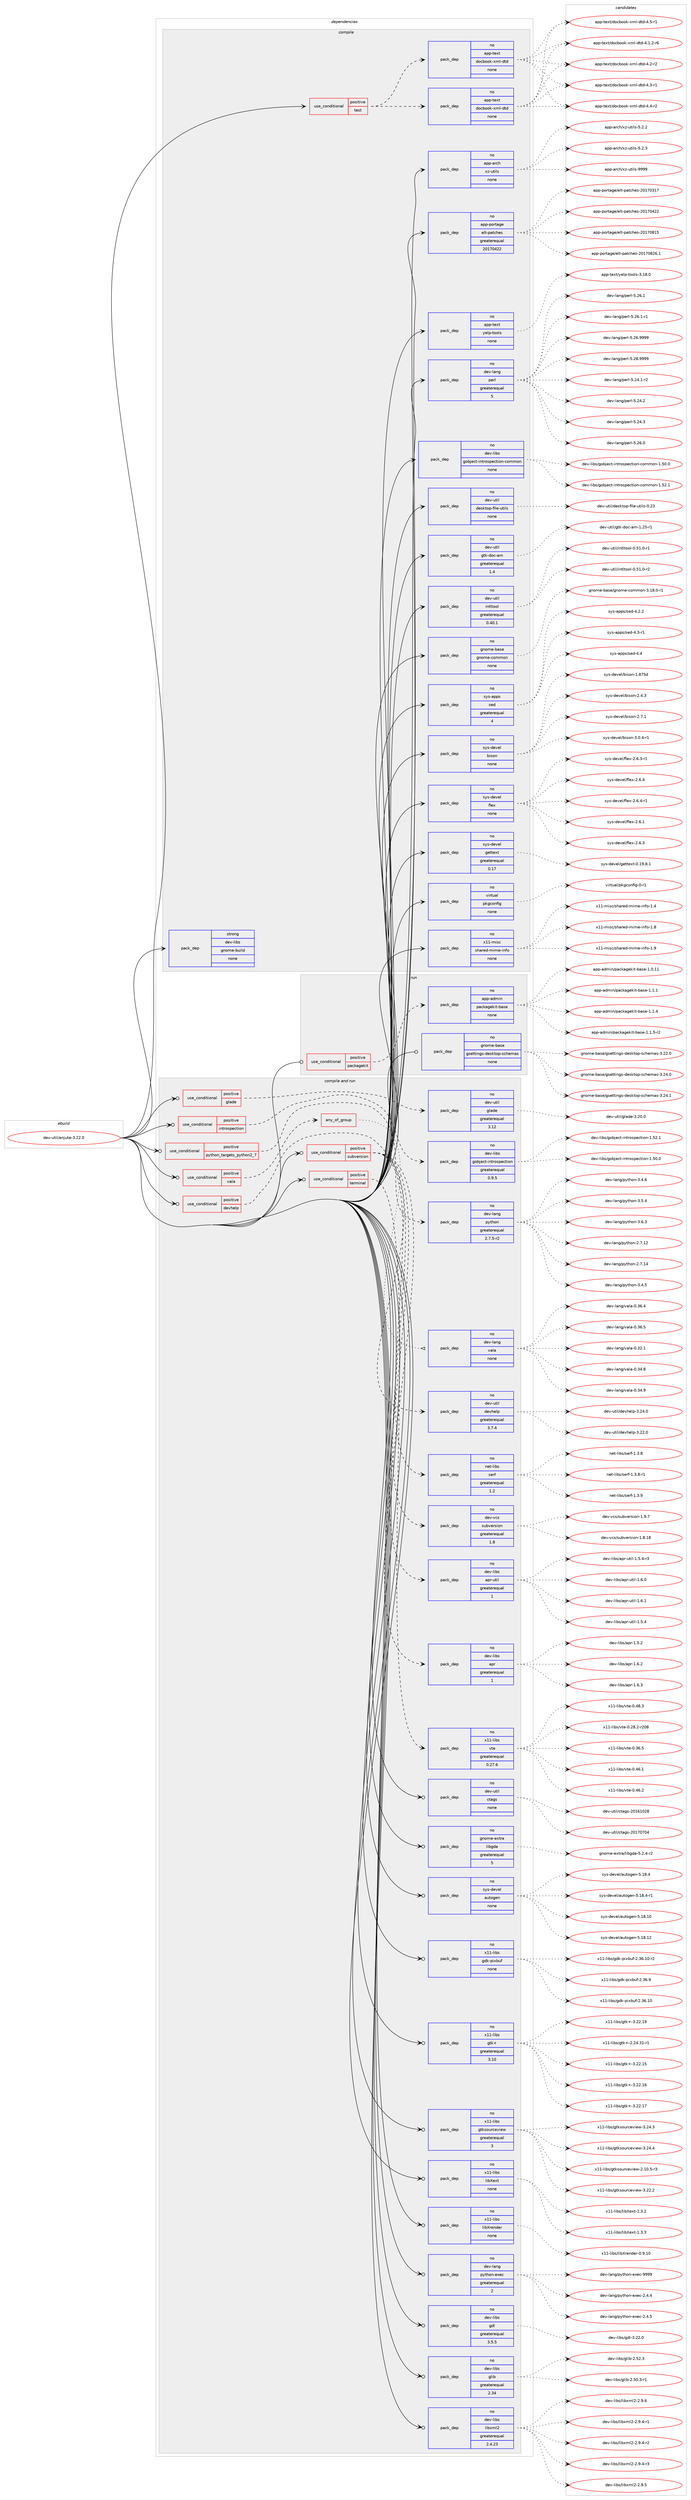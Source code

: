 digraph prolog {

# *************
# Graph options
# *************

newrank=true;
concentrate=true;
compound=true;
graph [rankdir=LR,fontname=Helvetica,fontsize=10,ranksep=1.5];#, ranksep=2.5, nodesep=0.2];
edge  [arrowhead=vee];
node  [fontname=Helvetica,fontsize=10];

# **********
# The ebuild
# **********

subgraph cluster_leftcol {
color=gray;
rank=same;
label=<<i>ebuild</i>>;
id [label="dev-util/anjuta-3.22.0", color=red, width=4, href="../dev-util/anjuta-3.22.0.svg"];
}

# ****************
# The dependencies
# ****************

subgraph cluster_midcol {
color=gray;
label=<<i>dependencies</i>>;
subgraph cluster_compile {
fillcolor="#eeeeee";
style=filled;
label=<<i>compile</i>>;
subgraph cond77199 {
dependency281554 [label=<<TABLE BORDER="0" CELLBORDER="1" CELLSPACING="0" CELLPADDING="4"><TR><TD ROWSPAN="3" CELLPADDING="10">use_conditional</TD></TR><TR><TD>positive</TD></TR><TR><TD>test</TD></TR></TABLE>>, shape=none, color=red];
subgraph pack200163 {
dependency281555 [label=<<TABLE BORDER="0" CELLBORDER="1" CELLSPACING="0" CELLPADDING="4" WIDTH="220"><TR><TD ROWSPAN="6" CELLPADDING="30">pack_dep</TD></TR><TR><TD WIDTH="110">no</TD></TR><TR><TD>app-text</TD></TR><TR><TD>docbook-xml-dtd</TD></TR><TR><TD>none</TD></TR><TR><TD></TD></TR></TABLE>>, shape=none, color=blue];
}
dependency281554:e -> dependency281555:w [weight=20,style="dashed",arrowhead="vee"];
subgraph pack200164 {
dependency281556 [label=<<TABLE BORDER="0" CELLBORDER="1" CELLSPACING="0" CELLPADDING="4" WIDTH="220"><TR><TD ROWSPAN="6" CELLPADDING="30">pack_dep</TD></TR><TR><TD WIDTH="110">no</TD></TR><TR><TD>app-text</TD></TR><TR><TD>docbook-xml-dtd</TD></TR><TR><TD>none</TD></TR><TR><TD></TD></TR></TABLE>>, shape=none, color=blue];
}
dependency281554:e -> dependency281556:w [weight=20,style="dashed",arrowhead="vee"];
}
id:e -> dependency281554:w [weight=20,style="solid",arrowhead="vee"];
subgraph pack200165 {
dependency281557 [label=<<TABLE BORDER="0" CELLBORDER="1" CELLSPACING="0" CELLPADDING="4" WIDTH="220"><TR><TD ROWSPAN="6" CELLPADDING="30">pack_dep</TD></TR><TR><TD WIDTH="110">no</TD></TR><TR><TD>app-arch</TD></TR><TR><TD>xz-utils</TD></TR><TR><TD>none</TD></TR><TR><TD></TD></TR></TABLE>>, shape=none, color=blue];
}
id:e -> dependency281557:w [weight=20,style="solid",arrowhead="vee"];
subgraph pack200166 {
dependency281558 [label=<<TABLE BORDER="0" CELLBORDER="1" CELLSPACING="0" CELLPADDING="4" WIDTH="220"><TR><TD ROWSPAN="6" CELLPADDING="30">pack_dep</TD></TR><TR><TD WIDTH="110">no</TD></TR><TR><TD>app-portage</TD></TR><TR><TD>elt-patches</TD></TR><TR><TD>greaterequal</TD></TR><TR><TD>20170422</TD></TR></TABLE>>, shape=none, color=blue];
}
id:e -> dependency281558:w [weight=20,style="solid",arrowhead="vee"];
subgraph pack200167 {
dependency281559 [label=<<TABLE BORDER="0" CELLBORDER="1" CELLSPACING="0" CELLPADDING="4" WIDTH="220"><TR><TD ROWSPAN="6" CELLPADDING="30">pack_dep</TD></TR><TR><TD WIDTH="110">no</TD></TR><TR><TD>app-text</TD></TR><TR><TD>yelp-tools</TD></TR><TR><TD>none</TD></TR><TR><TD></TD></TR></TABLE>>, shape=none, color=blue];
}
id:e -> dependency281559:w [weight=20,style="solid",arrowhead="vee"];
subgraph pack200168 {
dependency281560 [label=<<TABLE BORDER="0" CELLBORDER="1" CELLSPACING="0" CELLPADDING="4" WIDTH="220"><TR><TD ROWSPAN="6" CELLPADDING="30">pack_dep</TD></TR><TR><TD WIDTH="110">no</TD></TR><TR><TD>dev-lang</TD></TR><TR><TD>perl</TD></TR><TR><TD>greaterequal</TD></TR><TR><TD>5</TD></TR></TABLE>>, shape=none, color=blue];
}
id:e -> dependency281560:w [weight=20,style="solid",arrowhead="vee"];
subgraph pack200169 {
dependency281561 [label=<<TABLE BORDER="0" CELLBORDER="1" CELLSPACING="0" CELLPADDING="4" WIDTH="220"><TR><TD ROWSPAN="6" CELLPADDING="30">pack_dep</TD></TR><TR><TD WIDTH="110">no</TD></TR><TR><TD>dev-libs</TD></TR><TR><TD>gobject-introspection-common</TD></TR><TR><TD>none</TD></TR><TR><TD></TD></TR></TABLE>>, shape=none, color=blue];
}
id:e -> dependency281561:w [weight=20,style="solid",arrowhead="vee"];
subgraph pack200170 {
dependency281562 [label=<<TABLE BORDER="0" CELLBORDER="1" CELLSPACING="0" CELLPADDING="4" WIDTH="220"><TR><TD ROWSPAN="6" CELLPADDING="30">pack_dep</TD></TR><TR><TD WIDTH="110">no</TD></TR><TR><TD>dev-util</TD></TR><TR><TD>desktop-file-utils</TD></TR><TR><TD>none</TD></TR><TR><TD></TD></TR></TABLE>>, shape=none, color=blue];
}
id:e -> dependency281562:w [weight=20,style="solid",arrowhead="vee"];
subgraph pack200171 {
dependency281563 [label=<<TABLE BORDER="0" CELLBORDER="1" CELLSPACING="0" CELLPADDING="4" WIDTH="220"><TR><TD ROWSPAN="6" CELLPADDING="30">pack_dep</TD></TR><TR><TD WIDTH="110">no</TD></TR><TR><TD>dev-util</TD></TR><TR><TD>gtk-doc-am</TD></TR><TR><TD>greaterequal</TD></TR><TR><TD>1.4</TD></TR></TABLE>>, shape=none, color=blue];
}
id:e -> dependency281563:w [weight=20,style="solid",arrowhead="vee"];
subgraph pack200172 {
dependency281564 [label=<<TABLE BORDER="0" CELLBORDER="1" CELLSPACING="0" CELLPADDING="4" WIDTH="220"><TR><TD ROWSPAN="6" CELLPADDING="30">pack_dep</TD></TR><TR><TD WIDTH="110">no</TD></TR><TR><TD>dev-util</TD></TR><TR><TD>intltool</TD></TR><TR><TD>greaterequal</TD></TR><TR><TD>0.40.1</TD></TR></TABLE>>, shape=none, color=blue];
}
id:e -> dependency281564:w [weight=20,style="solid",arrowhead="vee"];
subgraph pack200173 {
dependency281565 [label=<<TABLE BORDER="0" CELLBORDER="1" CELLSPACING="0" CELLPADDING="4" WIDTH="220"><TR><TD ROWSPAN="6" CELLPADDING="30">pack_dep</TD></TR><TR><TD WIDTH="110">no</TD></TR><TR><TD>gnome-base</TD></TR><TR><TD>gnome-common</TD></TR><TR><TD>none</TD></TR><TR><TD></TD></TR></TABLE>>, shape=none, color=blue];
}
id:e -> dependency281565:w [weight=20,style="solid",arrowhead="vee"];
subgraph pack200174 {
dependency281566 [label=<<TABLE BORDER="0" CELLBORDER="1" CELLSPACING="0" CELLPADDING="4" WIDTH="220"><TR><TD ROWSPAN="6" CELLPADDING="30">pack_dep</TD></TR><TR><TD WIDTH="110">no</TD></TR><TR><TD>sys-apps</TD></TR><TR><TD>sed</TD></TR><TR><TD>greaterequal</TD></TR><TR><TD>4</TD></TR></TABLE>>, shape=none, color=blue];
}
id:e -> dependency281566:w [weight=20,style="solid",arrowhead="vee"];
subgraph pack200175 {
dependency281567 [label=<<TABLE BORDER="0" CELLBORDER="1" CELLSPACING="0" CELLPADDING="4" WIDTH="220"><TR><TD ROWSPAN="6" CELLPADDING="30">pack_dep</TD></TR><TR><TD WIDTH="110">no</TD></TR><TR><TD>sys-devel</TD></TR><TR><TD>bison</TD></TR><TR><TD>none</TD></TR><TR><TD></TD></TR></TABLE>>, shape=none, color=blue];
}
id:e -> dependency281567:w [weight=20,style="solid",arrowhead="vee"];
subgraph pack200176 {
dependency281568 [label=<<TABLE BORDER="0" CELLBORDER="1" CELLSPACING="0" CELLPADDING="4" WIDTH="220"><TR><TD ROWSPAN="6" CELLPADDING="30">pack_dep</TD></TR><TR><TD WIDTH="110">no</TD></TR><TR><TD>sys-devel</TD></TR><TR><TD>flex</TD></TR><TR><TD>none</TD></TR><TR><TD></TD></TR></TABLE>>, shape=none, color=blue];
}
id:e -> dependency281568:w [weight=20,style="solid",arrowhead="vee"];
subgraph pack200177 {
dependency281569 [label=<<TABLE BORDER="0" CELLBORDER="1" CELLSPACING="0" CELLPADDING="4" WIDTH="220"><TR><TD ROWSPAN="6" CELLPADDING="30">pack_dep</TD></TR><TR><TD WIDTH="110">no</TD></TR><TR><TD>sys-devel</TD></TR><TR><TD>gettext</TD></TR><TR><TD>greaterequal</TD></TR><TR><TD>0.17</TD></TR></TABLE>>, shape=none, color=blue];
}
id:e -> dependency281569:w [weight=20,style="solid",arrowhead="vee"];
subgraph pack200178 {
dependency281570 [label=<<TABLE BORDER="0" CELLBORDER="1" CELLSPACING="0" CELLPADDING="4" WIDTH="220"><TR><TD ROWSPAN="6" CELLPADDING="30">pack_dep</TD></TR><TR><TD WIDTH="110">no</TD></TR><TR><TD>virtual</TD></TR><TR><TD>pkgconfig</TD></TR><TR><TD>none</TD></TR><TR><TD></TD></TR></TABLE>>, shape=none, color=blue];
}
id:e -> dependency281570:w [weight=20,style="solid",arrowhead="vee"];
subgraph pack200179 {
dependency281571 [label=<<TABLE BORDER="0" CELLBORDER="1" CELLSPACING="0" CELLPADDING="4" WIDTH="220"><TR><TD ROWSPAN="6" CELLPADDING="30">pack_dep</TD></TR><TR><TD WIDTH="110">no</TD></TR><TR><TD>x11-misc</TD></TR><TR><TD>shared-mime-info</TD></TR><TR><TD>none</TD></TR><TR><TD></TD></TR></TABLE>>, shape=none, color=blue];
}
id:e -> dependency281571:w [weight=20,style="solid",arrowhead="vee"];
subgraph pack200180 {
dependency281572 [label=<<TABLE BORDER="0" CELLBORDER="1" CELLSPACING="0" CELLPADDING="4" WIDTH="220"><TR><TD ROWSPAN="6" CELLPADDING="30">pack_dep</TD></TR><TR><TD WIDTH="110">strong</TD></TR><TR><TD>dev-libs</TD></TR><TR><TD>gnome-build</TD></TR><TR><TD>none</TD></TR><TR><TD></TD></TR></TABLE>>, shape=none, color=blue];
}
id:e -> dependency281572:w [weight=20,style="solid",arrowhead="vee"];
}
subgraph cluster_compileandrun {
fillcolor="#eeeeee";
style=filled;
label=<<i>compile and run</i>>;
subgraph cond77200 {
dependency281573 [label=<<TABLE BORDER="0" CELLBORDER="1" CELLSPACING="0" CELLPADDING="4"><TR><TD ROWSPAN="3" CELLPADDING="10">use_conditional</TD></TR><TR><TD>positive</TD></TR><TR><TD>devhelp</TD></TR></TABLE>>, shape=none, color=red];
subgraph pack200181 {
dependency281574 [label=<<TABLE BORDER="0" CELLBORDER="1" CELLSPACING="0" CELLPADDING="4" WIDTH="220"><TR><TD ROWSPAN="6" CELLPADDING="30">pack_dep</TD></TR><TR><TD WIDTH="110">no</TD></TR><TR><TD>dev-util</TD></TR><TR><TD>devhelp</TD></TR><TR><TD>greaterequal</TD></TR><TR><TD>3.7.4</TD></TR></TABLE>>, shape=none, color=blue];
}
dependency281573:e -> dependency281574:w [weight=20,style="dashed",arrowhead="vee"];
}
id:e -> dependency281573:w [weight=20,style="solid",arrowhead="odotvee"];
subgraph cond77201 {
dependency281575 [label=<<TABLE BORDER="0" CELLBORDER="1" CELLSPACING="0" CELLPADDING="4"><TR><TD ROWSPAN="3" CELLPADDING="10">use_conditional</TD></TR><TR><TD>positive</TD></TR><TR><TD>glade</TD></TR></TABLE>>, shape=none, color=red];
subgraph pack200182 {
dependency281576 [label=<<TABLE BORDER="0" CELLBORDER="1" CELLSPACING="0" CELLPADDING="4" WIDTH="220"><TR><TD ROWSPAN="6" CELLPADDING="30">pack_dep</TD></TR><TR><TD WIDTH="110">no</TD></TR><TR><TD>dev-util</TD></TR><TR><TD>glade</TD></TR><TR><TD>greaterequal</TD></TR><TR><TD>3.12</TD></TR></TABLE>>, shape=none, color=blue];
}
dependency281575:e -> dependency281576:w [weight=20,style="dashed",arrowhead="vee"];
}
id:e -> dependency281575:w [weight=20,style="solid",arrowhead="odotvee"];
subgraph cond77202 {
dependency281577 [label=<<TABLE BORDER="0" CELLBORDER="1" CELLSPACING="0" CELLPADDING="4"><TR><TD ROWSPAN="3" CELLPADDING="10">use_conditional</TD></TR><TR><TD>positive</TD></TR><TR><TD>introspection</TD></TR></TABLE>>, shape=none, color=red];
subgraph pack200183 {
dependency281578 [label=<<TABLE BORDER="0" CELLBORDER="1" CELLSPACING="0" CELLPADDING="4" WIDTH="220"><TR><TD ROWSPAN="6" CELLPADDING="30">pack_dep</TD></TR><TR><TD WIDTH="110">no</TD></TR><TR><TD>dev-libs</TD></TR><TR><TD>gobject-introspection</TD></TR><TR><TD>greaterequal</TD></TR><TR><TD>0.9.5</TD></TR></TABLE>>, shape=none, color=blue];
}
dependency281577:e -> dependency281578:w [weight=20,style="dashed",arrowhead="vee"];
}
id:e -> dependency281577:w [weight=20,style="solid",arrowhead="odotvee"];
subgraph cond77203 {
dependency281579 [label=<<TABLE BORDER="0" CELLBORDER="1" CELLSPACING="0" CELLPADDING="4"><TR><TD ROWSPAN="3" CELLPADDING="10">use_conditional</TD></TR><TR><TD>positive</TD></TR><TR><TD>python_targets_python2_7</TD></TR></TABLE>>, shape=none, color=red];
subgraph pack200184 {
dependency281580 [label=<<TABLE BORDER="0" CELLBORDER="1" CELLSPACING="0" CELLPADDING="4" WIDTH="220"><TR><TD ROWSPAN="6" CELLPADDING="30">pack_dep</TD></TR><TR><TD WIDTH="110">no</TD></TR><TR><TD>dev-lang</TD></TR><TR><TD>python</TD></TR><TR><TD>greaterequal</TD></TR><TR><TD>2.7.5-r2</TD></TR></TABLE>>, shape=none, color=blue];
}
dependency281579:e -> dependency281580:w [weight=20,style="dashed",arrowhead="vee"];
}
id:e -> dependency281579:w [weight=20,style="solid",arrowhead="odotvee"];
subgraph cond77204 {
dependency281581 [label=<<TABLE BORDER="0" CELLBORDER="1" CELLSPACING="0" CELLPADDING="4"><TR><TD ROWSPAN="3" CELLPADDING="10">use_conditional</TD></TR><TR><TD>positive</TD></TR><TR><TD>subversion</TD></TR></TABLE>>, shape=none, color=red];
subgraph pack200185 {
dependency281582 [label=<<TABLE BORDER="0" CELLBORDER="1" CELLSPACING="0" CELLPADDING="4" WIDTH="220"><TR><TD ROWSPAN="6" CELLPADDING="30">pack_dep</TD></TR><TR><TD WIDTH="110">no</TD></TR><TR><TD>dev-vcs</TD></TR><TR><TD>subversion</TD></TR><TR><TD>greaterequal</TD></TR><TR><TD>1.8</TD></TR></TABLE>>, shape=none, color=blue];
}
dependency281581:e -> dependency281582:w [weight=20,style="dashed",arrowhead="vee"];
subgraph pack200186 {
dependency281583 [label=<<TABLE BORDER="0" CELLBORDER="1" CELLSPACING="0" CELLPADDING="4" WIDTH="220"><TR><TD ROWSPAN="6" CELLPADDING="30">pack_dep</TD></TR><TR><TD WIDTH="110">no</TD></TR><TR><TD>net-libs</TD></TR><TR><TD>serf</TD></TR><TR><TD>greaterequal</TD></TR><TR><TD>1.2</TD></TR></TABLE>>, shape=none, color=blue];
}
dependency281581:e -> dependency281583:w [weight=20,style="dashed",arrowhead="vee"];
subgraph pack200187 {
dependency281584 [label=<<TABLE BORDER="0" CELLBORDER="1" CELLSPACING="0" CELLPADDING="4" WIDTH="220"><TR><TD ROWSPAN="6" CELLPADDING="30">pack_dep</TD></TR><TR><TD WIDTH="110">no</TD></TR><TR><TD>dev-libs</TD></TR><TR><TD>apr</TD></TR><TR><TD>greaterequal</TD></TR><TR><TD>1</TD></TR></TABLE>>, shape=none, color=blue];
}
dependency281581:e -> dependency281584:w [weight=20,style="dashed",arrowhead="vee"];
subgraph pack200188 {
dependency281585 [label=<<TABLE BORDER="0" CELLBORDER="1" CELLSPACING="0" CELLPADDING="4" WIDTH="220"><TR><TD ROWSPAN="6" CELLPADDING="30">pack_dep</TD></TR><TR><TD WIDTH="110">no</TD></TR><TR><TD>dev-libs</TD></TR><TR><TD>apr-util</TD></TR><TR><TD>greaterequal</TD></TR><TR><TD>1</TD></TR></TABLE>>, shape=none, color=blue];
}
dependency281581:e -> dependency281585:w [weight=20,style="dashed",arrowhead="vee"];
}
id:e -> dependency281581:w [weight=20,style="solid",arrowhead="odotvee"];
subgraph cond77205 {
dependency281586 [label=<<TABLE BORDER="0" CELLBORDER="1" CELLSPACING="0" CELLPADDING="4"><TR><TD ROWSPAN="3" CELLPADDING="10">use_conditional</TD></TR><TR><TD>positive</TD></TR><TR><TD>terminal</TD></TR></TABLE>>, shape=none, color=red];
subgraph pack200189 {
dependency281587 [label=<<TABLE BORDER="0" CELLBORDER="1" CELLSPACING="0" CELLPADDING="4" WIDTH="220"><TR><TD ROWSPAN="6" CELLPADDING="30">pack_dep</TD></TR><TR><TD WIDTH="110">no</TD></TR><TR><TD>x11-libs</TD></TR><TR><TD>vte</TD></TR><TR><TD>greaterequal</TD></TR><TR><TD>0.27.6</TD></TR></TABLE>>, shape=none, color=blue];
}
dependency281586:e -> dependency281587:w [weight=20,style="dashed",arrowhead="vee"];
}
id:e -> dependency281586:w [weight=20,style="solid",arrowhead="odotvee"];
subgraph cond77206 {
dependency281588 [label=<<TABLE BORDER="0" CELLBORDER="1" CELLSPACING="0" CELLPADDING="4"><TR><TD ROWSPAN="3" CELLPADDING="10">use_conditional</TD></TR><TR><TD>positive</TD></TR><TR><TD>vala</TD></TR></TABLE>>, shape=none, color=red];
subgraph any4144 {
dependency281589 [label=<<TABLE BORDER="0" CELLBORDER="1" CELLSPACING="0" CELLPADDING="4"><TR><TD CELLPADDING="10">any_of_group</TD></TR></TABLE>>, shape=none, color=red];subgraph pack200190 {
dependency281590 [label=<<TABLE BORDER="0" CELLBORDER="1" CELLSPACING="0" CELLPADDING="4" WIDTH="220"><TR><TD ROWSPAN="6" CELLPADDING="30">pack_dep</TD></TR><TR><TD WIDTH="110">no</TD></TR><TR><TD>dev-lang</TD></TR><TR><TD>vala</TD></TR><TR><TD>none</TD></TR><TR><TD></TD></TR></TABLE>>, shape=none, color=blue];
}
dependency281589:e -> dependency281590:w [weight=20,style="dotted",arrowhead="oinv"];
}
dependency281588:e -> dependency281589:w [weight=20,style="dashed",arrowhead="vee"];
}
id:e -> dependency281588:w [weight=20,style="solid",arrowhead="odotvee"];
subgraph pack200191 {
dependency281591 [label=<<TABLE BORDER="0" CELLBORDER="1" CELLSPACING="0" CELLPADDING="4" WIDTH="220"><TR><TD ROWSPAN="6" CELLPADDING="30">pack_dep</TD></TR><TR><TD WIDTH="110">no</TD></TR><TR><TD>dev-lang</TD></TR><TR><TD>python-exec</TD></TR><TR><TD>greaterequal</TD></TR><TR><TD>2</TD></TR></TABLE>>, shape=none, color=blue];
}
id:e -> dependency281591:w [weight=20,style="solid",arrowhead="odotvee"];
subgraph pack200192 {
dependency281592 [label=<<TABLE BORDER="0" CELLBORDER="1" CELLSPACING="0" CELLPADDING="4" WIDTH="220"><TR><TD ROWSPAN="6" CELLPADDING="30">pack_dep</TD></TR><TR><TD WIDTH="110">no</TD></TR><TR><TD>dev-libs</TD></TR><TR><TD>gdl</TD></TR><TR><TD>greaterequal</TD></TR><TR><TD>3.5.5</TD></TR></TABLE>>, shape=none, color=blue];
}
id:e -> dependency281592:w [weight=20,style="solid",arrowhead="odotvee"];
subgraph pack200193 {
dependency281593 [label=<<TABLE BORDER="0" CELLBORDER="1" CELLSPACING="0" CELLPADDING="4" WIDTH="220"><TR><TD ROWSPAN="6" CELLPADDING="30">pack_dep</TD></TR><TR><TD WIDTH="110">no</TD></TR><TR><TD>dev-libs</TD></TR><TR><TD>glib</TD></TR><TR><TD>greaterequal</TD></TR><TR><TD>2.34</TD></TR></TABLE>>, shape=none, color=blue];
}
id:e -> dependency281593:w [weight=20,style="solid",arrowhead="odotvee"];
subgraph pack200194 {
dependency281594 [label=<<TABLE BORDER="0" CELLBORDER="1" CELLSPACING="0" CELLPADDING="4" WIDTH="220"><TR><TD ROWSPAN="6" CELLPADDING="30">pack_dep</TD></TR><TR><TD WIDTH="110">no</TD></TR><TR><TD>dev-libs</TD></TR><TR><TD>libxml2</TD></TR><TR><TD>greaterequal</TD></TR><TR><TD>2.4.23</TD></TR></TABLE>>, shape=none, color=blue];
}
id:e -> dependency281594:w [weight=20,style="solid",arrowhead="odotvee"];
subgraph pack200195 {
dependency281595 [label=<<TABLE BORDER="0" CELLBORDER="1" CELLSPACING="0" CELLPADDING="4" WIDTH="220"><TR><TD ROWSPAN="6" CELLPADDING="30">pack_dep</TD></TR><TR><TD WIDTH="110">no</TD></TR><TR><TD>dev-util</TD></TR><TR><TD>ctags</TD></TR><TR><TD>none</TD></TR><TR><TD></TD></TR></TABLE>>, shape=none, color=blue];
}
id:e -> dependency281595:w [weight=20,style="solid",arrowhead="odotvee"];
subgraph pack200196 {
dependency281596 [label=<<TABLE BORDER="0" CELLBORDER="1" CELLSPACING="0" CELLPADDING="4" WIDTH="220"><TR><TD ROWSPAN="6" CELLPADDING="30">pack_dep</TD></TR><TR><TD WIDTH="110">no</TD></TR><TR><TD>gnome-extra</TD></TR><TR><TD>libgda</TD></TR><TR><TD>greaterequal</TD></TR><TR><TD>5</TD></TR></TABLE>>, shape=none, color=blue];
}
id:e -> dependency281596:w [weight=20,style="solid",arrowhead="odotvee"];
subgraph pack200197 {
dependency281597 [label=<<TABLE BORDER="0" CELLBORDER="1" CELLSPACING="0" CELLPADDING="4" WIDTH="220"><TR><TD ROWSPAN="6" CELLPADDING="30">pack_dep</TD></TR><TR><TD WIDTH="110">no</TD></TR><TR><TD>sys-devel</TD></TR><TR><TD>autogen</TD></TR><TR><TD>none</TD></TR><TR><TD></TD></TR></TABLE>>, shape=none, color=blue];
}
id:e -> dependency281597:w [weight=20,style="solid",arrowhead="odotvee"];
subgraph pack200198 {
dependency281598 [label=<<TABLE BORDER="0" CELLBORDER="1" CELLSPACING="0" CELLPADDING="4" WIDTH="220"><TR><TD ROWSPAN="6" CELLPADDING="30">pack_dep</TD></TR><TR><TD WIDTH="110">no</TD></TR><TR><TD>x11-libs</TD></TR><TR><TD>gdk-pixbuf</TD></TR><TR><TD>none</TD></TR><TR><TD></TD></TR></TABLE>>, shape=none, color=blue];
}
id:e -> dependency281598:w [weight=20,style="solid",arrowhead="odotvee"];
subgraph pack200199 {
dependency281599 [label=<<TABLE BORDER="0" CELLBORDER="1" CELLSPACING="0" CELLPADDING="4" WIDTH="220"><TR><TD ROWSPAN="6" CELLPADDING="30">pack_dep</TD></TR><TR><TD WIDTH="110">no</TD></TR><TR><TD>x11-libs</TD></TR><TR><TD>gtk+</TD></TR><TR><TD>greaterequal</TD></TR><TR><TD>3.10</TD></TR></TABLE>>, shape=none, color=blue];
}
id:e -> dependency281599:w [weight=20,style="solid",arrowhead="odotvee"];
subgraph pack200200 {
dependency281600 [label=<<TABLE BORDER="0" CELLBORDER="1" CELLSPACING="0" CELLPADDING="4" WIDTH="220"><TR><TD ROWSPAN="6" CELLPADDING="30">pack_dep</TD></TR><TR><TD WIDTH="110">no</TD></TR><TR><TD>x11-libs</TD></TR><TR><TD>gtksourceview</TD></TR><TR><TD>greaterequal</TD></TR><TR><TD>3</TD></TR></TABLE>>, shape=none, color=blue];
}
id:e -> dependency281600:w [weight=20,style="solid",arrowhead="odotvee"];
subgraph pack200201 {
dependency281601 [label=<<TABLE BORDER="0" CELLBORDER="1" CELLSPACING="0" CELLPADDING="4" WIDTH="220"><TR><TD ROWSPAN="6" CELLPADDING="30">pack_dep</TD></TR><TR><TD WIDTH="110">no</TD></TR><TR><TD>x11-libs</TD></TR><TR><TD>libXext</TD></TR><TR><TD>none</TD></TR><TR><TD></TD></TR></TABLE>>, shape=none, color=blue];
}
id:e -> dependency281601:w [weight=20,style="solid",arrowhead="odotvee"];
subgraph pack200202 {
dependency281602 [label=<<TABLE BORDER="0" CELLBORDER="1" CELLSPACING="0" CELLPADDING="4" WIDTH="220"><TR><TD ROWSPAN="6" CELLPADDING="30">pack_dep</TD></TR><TR><TD WIDTH="110">no</TD></TR><TR><TD>x11-libs</TD></TR><TR><TD>libXrender</TD></TR><TR><TD>none</TD></TR><TR><TD></TD></TR></TABLE>>, shape=none, color=blue];
}
id:e -> dependency281602:w [weight=20,style="solid",arrowhead="odotvee"];
}
subgraph cluster_run {
fillcolor="#eeeeee";
style=filled;
label=<<i>run</i>>;
subgraph cond77207 {
dependency281603 [label=<<TABLE BORDER="0" CELLBORDER="1" CELLSPACING="0" CELLPADDING="4"><TR><TD ROWSPAN="3" CELLPADDING="10">use_conditional</TD></TR><TR><TD>positive</TD></TR><TR><TD>packagekit</TD></TR></TABLE>>, shape=none, color=red];
subgraph pack200203 {
dependency281604 [label=<<TABLE BORDER="0" CELLBORDER="1" CELLSPACING="0" CELLPADDING="4" WIDTH="220"><TR><TD ROWSPAN="6" CELLPADDING="30">pack_dep</TD></TR><TR><TD WIDTH="110">no</TD></TR><TR><TD>app-admin</TD></TR><TR><TD>packagekit-base</TD></TR><TR><TD>none</TD></TR><TR><TD></TD></TR></TABLE>>, shape=none, color=blue];
}
dependency281603:e -> dependency281604:w [weight=20,style="dashed",arrowhead="vee"];
}
id:e -> dependency281603:w [weight=20,style="solid",arrowhead="odot"];
subgraph pack200204 {
dependency281605 [label=<<TABLE BORDER="0" CELLBORDER="1" CELLSPACING="0" CELLPADDING="4" WIDTH="220"><TR><TD ROWSPAN="6" CELLPADDING="30">pack_dep</TD></TR><TR><TD WIDTH="110">no</TD></TR><TR><TD>gnome-base</TD></TR><TR><TD>gsettings-desktop-schemas</TD></TR><TR><TD>none</TD></TR><TR><TD></TD></TR></TABLE>>, shape=none, color=blue];
}
id:e -> dependency281605:w [weight=20,style="solid",arrowhead="odot"];
}
}

# **************
# The candidates
# **************

subgraph cluster_choices {
rank=same;
color=gray;
label=<<i>candidates</i>>;

subgraph choice200163 {
color=black;
nodesep=1;
choice971121124511610112011647100111999811111110745120109108451001161004552464946504511454 [label="app-text/docbook-xml-dtd-4.1.2-r6", color=red, width=4,href="../app-text/docbook-xml-dtd-4.1.2-r6.svg"];
choice97112112451161011201164710011199981111111074512010910845100116100455246504511450 [label="app-text/docbook-xml-dtd-4.2-r2", color=red, width=4,href="../app-text/docbook-xml-dtd-4.2-r2.svg"];
choice97112112451161011201164710011199981111111074512010910845100116100455246514511449 [label="app-text/docbook-xml-dtd-4.3-r1", color=red, width=4,href="../app-text/docbook-xml-dtd-4.3-r1.svg"];
choice97112112451161011201164710011199981111111074512010910845100116100455246524511450 [label="app-text/docbook-xml-dtd-4.4-r2", color=red, width=4,href="../app-text/docbook-xml-dtd-4.4-r2.svg"];
choice97112112451161011201164710011199981111111074512010910845100116100455246534511449 [label="app-text/docbook-xml-dtd-4.5-r1", color=red, width=4,href="../app-text/docbook-xml-dtd-4.5-r1.svg"];
dependency281555:e -> choice971121124511610112011647100111999811111110745120109108451001161004552464946504511454:w [style=dotted,weight="100"];
dependency281555:e -> choice97112112451161011201164710011199981111111074512010910845100116100455246504511450:w [style=dotted,weight="100"];
dependency281555:e -> choice97112112451161011201164710011199981111111074512010910845100116100455246514511449:w [style=dotted,weight="100"];
dependency281555:e -> choice97112112451161011201164710011199981111111074512010910845100116100455246524511450:w [style=dotted,weight="100"];
dependency281555:e -> choice97112112451161011201164710011199981111111074512010910845100116100455246534511449:w [style=dotted,weight="100"];
}
subgraph choice200164 {
color=black;
nodesep=1;
choice971121124511610112011647100111999811111110745120109108451001161004552464946504511454 [label="app-text/docbook-xml-dtd-4.1.2-r6", color=red, width=4,href="../app-text/docbook-xml-dtd-4.1.2-r6.svg"];
choice97112112451161011201164710011199981111111074512010910845100116100455246504511450 [label="app-text/docbook-xml-dtd-4.2-r2", color=red, width=4,href="../app-text/docbook-xml-dtd-4.2-r2.svg"];
choice97112112451161011201164710011199981111111074512010910845100116100455246514511449 [label="app-text/docbook-xml-dtd-4.3-r1", color=red, width=4,href="../app-text/docbook-xml-dtd-4.3-r1.svg"];
choice97112112451161011201164710011199981111111074512010910845100116100455246524511450 [label="app-text/docbook-xml-dtd-4.4-r2", color=red, width=4,href="../app-text/docbook-xml-dtd-4.4-r2.svg"];
choice97112112451161011201164710011199981111111074512010910845100116100455246534511449 [label="app-text/docbook-xml-dtd-4.5-r1", color=red, width=4,href="../app-text/docbook-xml-dtd-4.5-r1.svg"];
dependency281556:e -> choice971121124511610112011647100111999811111110745120109108451001161004552464946504511454:w [style=dotted,weight="100"];
dependency281556:e -> choice97112112451161011201164710011199981111111074512010910845100116100455246504511450:w [style=dotted,weight="100"];
dependency281556:e -> choice97112112451161011201164710011199981111111074512010910845100116100455246514511449:w [style=dotted,weight="100"];
dependency281556:e -> choice97112112451161011201164710011199981111111074512010910845100116100455246524511450:w [style=dotted,weight="100"];
dependency281556:e -> choice97112112451161011201164710011199981111111074512010910845100116100455246534511449:w [style=dotted,weight="100"];
}
subgraph choice200165 {
color=black;
nodesep=1;
choice971121124597114991044712012245117116105108115455346504650 [label="app-arch/xz-utils-5.2.2", color=red, width=4,href="../app-arch/xz-utils-5.2.2.svg"];
choice971121124597114991044712012245117116105108115455346504651 [label="app-arch/xz-utils-5.2.3", color=red, width=4,href="../app-arch/xz-utils-5.2.3.svg"];
choice9711211245971149910447120122451171161051081154557575757 [label="app-arch/xz-utils-9999", color=red, width=4,href="../app-arch/xz-utils-9999.svg"];
dependency281557:e -> choice971121124597114991044712012245117116105108115455346504650:w [style=dotted,weight="100"];
dependency281557:e -> choice971121124597114991044712012245117116105108115455346504651:w [style=dotted,weight="100"];
dependency281557:e -> choice9711211245971149910447120122451171161051081154557575757:w [style=dotted,weight="100"];
}
subgraph choice200166 {
color=black;
nodesep=1;
choice97112112451121111141169710310147101108116451129711699104101115455048495548514955 [label="app-portage/elt-patches-20170317", color=red, width=4,href="../app-portage/elt-patches-20170317.svg"];
choice97112112451121111141169710310147101108116451129711699104101115455048495548525050 [label="app-portage/elt-patches-20170422", color=red, width=4,href="../app-portage/elt-patches-20170422.svg"];
choice97112112451121111141169710310147101108116451129711699104101115455048495548564953 [label="app-portage/elt-patches-20170815", color=red, width=4,href="../app-portage/elt-patches-20170815.svg"];
choice971121124511211111411697103101471011081164511297116991041011154550484955485650544649 [label="app-portage/elt-patches-20170826.1", color=red, width=4,href="../app-portage/elt-patches-20170826.1.svg"];
dependency281558:e -> choice97112112451121111141169710310147101108116451129711699104101115455048495548514955:w [style=dotted,weight="100"];
dependency281558:e -> choice97112112451121111141169710310147101108116451129711699104101115455048495548525050:w [style=dotted,weight="100"];
dependency281558:e -> choice97112112451121111141169710310147101108116451129711699104101115455048495548564953:w [style=dotted,weight="100"];
dependency281558:e -> choice971121124511211111411697103101471011081164511297116991041011154550484955485650544649:w [style=dotted,weight="100"];
}
subgraph choice200167 {
color=black;
nodesep=1;
choice9711211245116101120116471211011081124511611111110811545514649564648 [label="app-text/yelp-tools-3.18.0", color=red, width=4,href="../app-text/yelp-tools-3.18.0.svg"];
dependency281559:e -> choice9711211245116101120116471211011081124511611111110811545514649564648:w [style=dotted,weight="100"];
}
subgraph choice200168 {
color=black;
nodesep=1;
choice100101118451089711010347112101114108455346505246494511450 [label="dev-lang/perl-5.24.1-r2", color=red, width=4,href="../dev-lang/perl-5.24.1-r2.svg"];
choice10010111845108971101034711210111410845534650524650 [label="dev-lang/perl-5.24.2", color=red, width=4,href="../dev-lang/perl-5.24.2.svg"];
choice10010111845108971101034711210111410845534650524651 [label="dev-lang/perl-5.24.3", color=red, width=4,href="../dev-lang/perl-5.24.3.svg"];
choice10010111845108971101034711210111410845534650544648 [label="dev-lang/perl-5.26.0", color=red, width=4,href="../dev-lang/perl-5.26.0.svg"];
choice10010111845108971101034711210111410845534650544649 [label="dev-lang/perl-5.26.1", color=red, width=4,href="../dev-lang/perl-5.26.1.svg"];
choice100101118451089711010347112101114108455346505446494511449 [label="dev-lang/perl-5.26.1-r1", color=red, width=4,href="../dev-lang/perl-5.26.1-r1.svg"];
choice10010111845108971101034711210111410845534650544657575757 [label="dev-lang/perl-5.26.9999", color=red, width=4,href="../dev-lang/perl-5.26.9999.svg"];
choice10010111845108971101034711210111410845534650564657575757 [label="dev-lang/perl-5.28.9999", color=red, width=4,href="../dev-lang/perl-5.28.9999.svg"];
dependency281560:e -> choice100101118451089711010347112101114108455346505246494511450:w [style=dotted,weight="100"];
dependency281560:e -> choice10010111845108971101034711210111410845534650524650:w [style=dotted,weight="100"];
dependency281560:e -> choice10010111845108971101034711210111410845534650524651:w [style=dotted,weight="100"];
dependency281560:e -> choice10010111845108971101034711210111410845534650544648:w [style=dotted,weight="100"];
dependency281560:e -> choice10010111845108971101034711210111410845534650544649:w [style=dotted,weight="100"];
dependency281560:e -> choice100101118451089711010347112101114108455346505446494511449:w [style=dotted,weight="100"];
dependency281560:e -> choice10010111845108971101034711210111410845534650544657575757:w [style=dotted,weight="100"];
dependency281560:e -> choice10010111845108971101034711210111410845534650564657575757:w [style=dotted,weight="100"];
}
subgraph choice200169 {
color=black;
nodesep=1;
choice10010111845108105981154710311198106101991164510511011611411111511210199116105111110459911110910911111045494653484648 [label="dev-libs/gobject-introspection-common-1.50.0", color=red, width=4,href="../dev-libs/gobject-introspection-common-1.50.0.svg"];
choice10010111845108105981154710311198106101991164510511011611411111511210199116105111110459911110910911111045494653504649 [label="dev-libs/gobject-introspection-common-1.52.1", color=red, width=4,href="../dev-libs/gobject-introspection-common-1.52.1.svg"];
dependency281561:e -> choice10010111845108105981154710311198106101991164510511011611411111511210199116105111110459911110910911111045494653484648:w [style=dotted,weight="100"];
dependency281561:e -> choice10010111845108105981154710311198106101991164510511011611411111511210199116105111110459911110910911111045494653504649:w [style=dotted,weight="100"];
}
subgraph choice200170 {
color=black;
nodesep=1;
choice100101118451171161051084710010111510711611111245102105108101451171161051081154548465051 [label="dev-util/desktop-file-utils-0.23", color=red, width=4,href="../dev-util/desktop-file-utils-0.23.svg"];
dependency281562:e -> choice100101118451171161051084710010111510711611111245102105108101451171161051081154548465051:w [style=dotted,weight="100"];
}
subgraph choice200171 {
color=black;
nodesep=1;
choice10010111845117116105108471031161074510011199459710945494650534511449 [label="dev-util/gtk-doc-am-1.25-r1", color=red, width=4,href="../dev-util/gtk-doc-am-1.25-r1.svg"];
dependency281563:e -> choice10010111845117116105108471031161074510011199459710945494650534511449:w [style=dotted,weight="100"];
}
subgraph choice200172 {
color=black;
nodesep=1;
choice1001011184511711610510847105110116108116111111108454846534946484511449 [label="dev-util/intltool-0.51.0-r1", color=red, width=4,href="../dev-util/intltool-0.51.0-r1.svg"];
choice1001011184511711610510847105110116108116111111108454846534946484511450 [label="dev-util/intltool-0.51.0-r2", color=red, width=4,href="../dev-util/intltool-0.51.0-r2.svg"];
dependency281564:e -> choice1001011184511711610510847105110116108116111111108454846534946484511449:w [style=dotted,weight="100"];
dependency281564:e -> choice1001011184511711610510847105110116108116111111108454846534946484511450:w [style=dotted,weight="100"];
}
subgraph choice200173 {
color=black;
nodesep=1;
choice103110111109101459897115101471031101111091014599111109109111110455146495646484511449 [label="gnome-base/gnome-common-3.18.0-r1", color=red, width=4,href="../gnome-base/gnome-common-3.18.0-r1.svg"];
dependency281565:e -> choice103110111109101459897115101471031101111091014599111109109111110455146495646484511449:w [style=dotted,weight="100"];
}
subgraph choice200174 {
color=black;
nodesep=1;
choice115121115459711211211547115101100455246504650 [label="sys-apps/sed-4.2.2", color=red, width=4,href="../sys-apps/sed-4.2.2.svg"];
choice115121115459711211211547115101100455246514511449 [label="sys-apps/sed-4.3-r1", color=red, width=4,href="../sys-apps/sed-4.3-r1.svg"];
choice11512111545971121121154711510110045524652 [label="sys-apps/sed-4.4", color=red, width=4,href="../sys-apps/sed-4.4.svg"];
dependency281566:e -> choice115121115459711211211547115101100455246504650:w [style=dotted,weight="100"];
dependency281566:e -> choice115121115459711211211547115101100455246514511449:w [style=dotted,weight="100"];
dependency281566:e -> choice11512111545971121121154711510110045524652:w [style=dotted,weight="100"];
}
subgraph choice200175 {
color=black;
nodesep=1;
choice115121115451001011181011084798105115111110454946565553100 [label="sys-devel/bison-1.875d", color=red, width=4,href="../sys-devel/bison-1.875d.svg"];
choice115121115451001011181011084798105115111110455046524651 [label="sys-devel/bison-2.4.3", color=red, width=4,href="../sys-devel/bison-2.4.3.svg"];
choice115121115451001011181011084798105115111110455046554649 [label="sys-devel/bison-2.7.1", color=red, width=4,href="../sys-devel/bison-2.7.1.svg"];
choice1151211154510010111810110847981051151111104551464846524511449 [label="sys-devel/bison-3.0.4-r1", color=red, width=4,href="../sys-devel/bison-3.0.4-r1.svg"];
dependency281567:e -> choice115121115451001011181011084798105115111110454946565553100:w [style=dotted,weight="100"];
dependency281567:e -> choice115121115451001011181011084798105115111110455046524651:w [style=dotted,weight="100"];
dependency281567:e -> choice115121115451001011181011084798105115111110455046554649:w [style=dotted,weight="100"];
dependency281567:e -> choice1151211154510010111810110847981051151111104551464846524511449:w [style=dotted,weight="100"];
}
subgraph choice200176 {
color=black;
nodesep=1;
choice1151211154510010111810110847102108101120455046544649 [label="sys-devel/flex-2.6.1", color=red, width=4,href="../sys-devel/flex-2.6.1.svg"];
choice1151211154510010111810110847102108101120455046544651 [label="sys-devel/flex-2.6.3", color=red, width=4,href="../sys-devel/flex-2.6.3.svg"];
choice11512111545100101118101108471021081011204550465446514511449 [label="sys-devel/flex-2.6.3-r1", color=red, width=4,href="../sys-devel/flex-2.6.3-r1.svg"];
choice1151211154510010111810110847102108101120455046544652 [label="sys-devel/flex-2.6.4", color=red, width=4,href="../sys-devel/flex-2.6.4.svg"];
choice11512111545100101118101108471021081011204550465446524511449 [label="sys-devel/flex-2.6.4-r1", color=red, width=4,href="../sys-devel/flex-2.6.4-r1.svg"];
dependency281568:e -> choice1151211154510010111810110847102108101120455046544649:w [style=dotted,weight="100"];
dependency281568:e -> choice1151211154510010111810110847102108101120455046544651:w [style=dotted,weight="100"];
dependency281568:e -> choice11512111545100101118101108471021081011204550465446514511449:w [style=dotted,weight="100"];
dependency281568:e -> choice1151211154510010111810110847102108101120455046544652:w [style=dotted,weight="100"];
dependency281568:e -> choice11512111545100101118101108471021081011204550465446524511449:w [style=dotted,weight="100"];
}
subgraph choice200177 {
color=black;
nodesep=1;
choice1151211154510010111810110847103101116116101120116454846495746564649 [label="sys-devel/gettext-0.19.8.1", color=red, width=4,href="../sys-devel/gettext-0.19.8.1.svg"];
dependency281569:e -> choice1151211154510010111810110847103101116116101120116454846495746564649:w [style=dotted,weight="100"];
}
subgraph choice200178 {
color=black;
nodesep=1;
choice11810511411611797108471121071039911111010210510345484511449 [label="virtual/pkgconfig-0-r1", color=red, width=4,href="../virtual/pkgconfig-0-r1.svg"];
dependency281570:e -> choice11810511411611797108471121071039911111010210510345484511449:w [style=dotted,weight="100"];
}
subgraph choice200179 {
color=black;
nodesep=1;
choice120494945109105115994711510497114101100451091051091014510511010211145494652 [label="x11-misc/shared-mime-info-1.4", color=red, width=4,href="../x11-misc/shared-mime-info-1.4.svg"];
choice120494945109105115994711510497114101100451091051091014510511010211145494656 [label="x11-misc/shared-mime-info-1.8", color=red, width=4,href="../x11-misc/shared-mime-info-1.8.svg"];
choice120494945109105115994711510497114101100451091051091014510511010211145494657 [label="x11-misc/shared-mime-info-1.9", color=red, width=4,href="../x11-misc/shared-mime-info-1.9.svg"];
dependency281571:e -> choice120494945109105115994711510497114101100451091051091014510511010211145494652:w [style=dotted,weight="100"];
dependency281571:e -> choice120494945109105115994711510497114101100451091051091014510511010211145494656:w [style=dotted,weight="100"];
dependency281571:e -> choice120494945109105115994711510497114101100451091051091014510511010211145494657:w [style=dotted,weight="100"];
}
subgraph choice200180 {
color=black;
nodesep=1;
}
subgraph choice200181 {
color=black;
nodesep=1;
choice100101118451171161051084710010111810410110811245514650504648 [label="dev-util/devhelp-3.22.0", color=red, width=4,href="../dev-util/devhelp-3.22.0.svg"];
choice100101118451171161051084710010111810410110811245514650524648 [label="dev-util/devhelp-3.24.0", color=red, width=4,href="../dev-util/devhelp-3.24.0.svg"];
dependency281574:e -> choice100101118451171161051084710010111810410110811245514650504648:w [style=dotted,weight="100"];
dependency281574:e -> choice100101118451171161051084710010111810410110811245514650524648:w [style=dotted,weight="100"];
}
subgraph choice200182 {
color=black;
nodesep=1;
choice10010111845117116105108471031089710010145514650484648 [label="dev-util/glade-3.20.0", color=red, width=4,href="../dev-util/glade-3.20.0.svg"];
dependency281576:e -> choice10010111845117116105108471031089710010145514650484648:w [style=dotted,weight="100"];
}
subgraph choice200183 {
color=black;
nodesep=1;
choice1001011184510810598115471031119810610199116451051101161141111151121019911610511111045494653484648 [label="dev-libs/gobject-introspection-1.50.0", color=red, width=4,href="../dev-libs/gobject-introspection-1.50.0.svg"];
choice1001011184510810598115471031119810610199116451051101161141111151121019911610511111045494653504649 [label="dev-libs/gobject-introspection-1.52.1", color=red, width=4,href="../dev-libs/gobject-introspection-1.52.1.svg"];
dependency281578:e -> choice1001011184510810598115471031119810610199116451051101161141111151121019911610511111045494653484648:w [style=dotted,weight="100"];
dependency281578:e -> choice1001011184510810598115471031119810610199116451051101161141111151121019911610511111045494653504649:w [style=dotted,weight="100"];
}
subgraph choice200184 {
color=black;
nodesep=1;
choice10010111845108971101034711212111610411111045504655464950 [label="dev-lang/python-2.7.12", color=red, width=4,href="../dev-lang/python-2.7.12.svg"];
choice10010111845108971101034711212111610411111045504655464952 [label="dev-lang/python-2.7.14", color=red, width=4,href="../dev-lang/python-2.7.14.svg"];
choice100101118451089711010347112121116104111110455146524653 [label="dev-lang/python-3.4.5", color=red, width=4,href="../dev-lang/python-3.4.5.svg"];
choice100101118451089711010347112121116104111110455146524654 [label="dev-lang/python-3.4.6", color=red, width=4,href="../dev-lang/python-3.4.6.svg"];
choice100101118451089711010347112121116104111110455146534652 [label="dev-lang/python-3.5.4", color=red, width=4,href="../dev-lang/python-3.5.4.svg"];
choice100101118451089711010347112121116104111110455146544651 [label="dev-lang/python-3.6.3", color=red, width=4,href="../dev-lang/python-3.6.3.svg"];
dependency281580:e -> choice10010111845108971101034711212111610411111045504655464950:w [style=dotted,weight="100"];
dependency281580:e -> choice10010111845108971101034711212111610411111045504655464952:w [style=dotted,weight="100"];
dependency281580:e -> choice100101118451089711010347112121116104111110455146524653:w [style=dotted,weight="100"];
dependency281580:e -> choice100101118451089711010347112121116104111110455146524654:w [style=dotted,weight="100"];
dependency281580:e -> choice100101118451089711010347112121116104111110455146534652:w [style=dotted,weight="100"];
dependency281580:e -> choice100101118451089711010347112121116104111110455146544651:w [style=dotted,weight="100"];
}
subgraph choice200185 {
color=black;
nodesep=1;
choice1001011184511899115471151179811810111411510511111045494656464956 [label="dev-vcs/subversion-1.8.18", color=red, width=4,href="../dev-vcs/subversion-1.8.18.svg"];
choice10010111845118991154711511798118101114115105111110454946574655 [label="dev-vcs/subversion-1.9.7", color=red, width=4,href="../dev-vcs/subversion-1.9.7.svg"];
dependency281582:e -> choice1001011184511899115471151179811810111411510511111045494656464956:w [style=dotted,weight="100"];
dependency281582:e -> choice10010111845118991154711511798118101114115105111110454946574655:w [style=dotted,weight="100"];
}
subgraph choice200186 {
color=black;
nodesep=1;
choice110101116451081059811547115101114102454946514656 [label="net-libs/serf-1.3.8", color=red, width=4,href="../net-libs/serf-1.3.8.svg"];
choice1101011164510810598115471151011141024549465146564511449 [label="net-libs/serf-1.3.8-r1", color=red, width=4,href="../net-libs/serf-1.3.8-r1.svg"];
choice110101116451081059811547115101114102454946514657 [label="net-libs/serf-1.3.9", color=red, width=4,href="../net-libs/serf-1.3.9.svg"];
dependency281583:e -> choice110101116451081059811547115101114102454946514656:w [style=dotted,weight="100"];
dependency281583:e -> choice1101011164510810598115471151011141024549465146564511449:w [style=dotted,weight="100"];
dependency281583:e -> choice110101116451081059811547115101114102454946514657:w [style=dotted,weight="100"];
}
subgraph choice200187 {
color=black;
nodesep=1;
choice10010111845108105981154797112114454946534650 [label="dev-libs/apr-1.5.2", color=red, width=4,href="../dev-libs/apr-1.5.2.svg"];
choice10010111845108105981154797112114454946544650 [label="dev-libs/apr-1.6.2", color=red, width=4,href="../dev-libs/apr-1.6.2.svg"];
choice10010111845108105981154797112114454946544651 [label="dev-libs/apr-1.6.3", color=red, width=4,href="../dev-libs/apr-1.6.3.svg"];
dependency281584:e -> choice10010111845108105981154797112114454946534650:w [style=dotted,weight="100"];
dependency281584:e -> choice10010111845108105981154797112114454946544650:w [style=dotted,weight="100"];
dependency281584:e -> choice10010111845108105981154797112114454946544651:w [style=dotted,weight="100"];
}
subgraph choice200188 {
color=black;
nodesep=1;
choice1001011184510810598115479711211445117116105108454946534652 [label="dev-libs/apr-util-1.5.4", color=red, width=4,href="../dev-libs/apr-util-1.5.4.svg"];
choice10010111845108105981154797112114451171161051084549465346524511451 [label="dev-libs/apr-util-1.5.4-r3", color=red, width=4,href="../dev-libs/apr-util-1.5.4-r3.svg"];
choice1001011184510810598115479711211445117116105108454946544648 [label="dev-libs/apr-util-1.6.0", color=red, width=4,href="../dev-libs/apr-util-1.6.0.svg"];
choice1001011184510810598115479711211445117116105108454946544649 [label="dev-libs/apr-util-1.6.1", color=red, width=4,href="../dev-libs/apr-util-1.6.1.svg"];
dependency281585:e -> choice1001011184510810598115479711211445117116105108454946534652:w [style=dotted,weight="100"];
dependency281585:e -> choice10010111845108105981154797112114451171161051084549465346524511451:w [style=dotted,weight="100"];
dependency281585:e -> choice1001011184510810598115479711211445117116105108454946544648:w [style=dotted,weight="100"];
dependency281585:e -> choice1001011184510810598115479711211445117116105108454946544649:w [style=dotted,weight="100"];
}
subgraph choice200189 {
color=black;
nodesep=1;
choice12049494510810598115471181161014548465056465045114504856 [label="x11-libs/vte-0.28.2-r208", color=red, width=4,href="../x11-libs/vte-0.28.2-r208.svg"];
choice120494945108105981154711811610145484651544653 [label="x11-libs/vte-0.36.5", color=red, width=4,href="../x11-libs/vte-0.36.5.svg"];
choice120494945108105981154711811610145484652544649 [label="x11-libs/vte-0.46.1", color=red, width=4,href="../x11-libs/vte-0.46.1.svg"];
choice120494945108105981154711811610145484652544650 [label="x11-libs/vte-0.46.2", color=red, width=4,href="../x11-libs/vte-0.46.2.svg"];
choice120494945108105981154711811610145484652564651 [label="x11-libs/vte-0.48.3", color=red, width=4,href="../x11-libs/vte-0.48.3.svg"];
dependency281587:e -> choice12049494510810598115471181161014548465056465045114504856:w [style=dotted,weight="100"];
dependency281587:e -> choice120494945108105981154711811610145484651544653:w [style=dotted,weight="100"];
dependency281587:e -> choice120494945108105981154711811610145484652544649:w [style=dotted,weight="100"];
dependency281587:e -> choice120494945108105981154711811610145484652544650:w [style=dotted,weight="100"];
dependency281587:e -> choice120494945108105981154711811610145484652564651:w [style=dotted,weight="100"];
}
subgraph choice200190 {
color=black;
nodesep=1;
choice100101118451089711010347118971089745484651504649 [label="dev-lang/vala-0.32.1", color=red, width=4,href="../dev-lang/vala-0.32.1.svg"];
choice100101118451089711010347118971089745484651524656 [label="dev-lang/vala-0.34.8", color=red, width=4,href="../dev-lang/vala-0.34.8.svg"];
choice100101118451089711010347118971089745484651524657 [label="dev-lang/vala-0.34.9", color=red, width=4,href="../dev-lang/vala-0.34.9.svg"];
choice100101118451089711010347118971089745484651544652 [label="dev-lang/vala-0.36.4", color=red, width=4,href="../dev-lang/vala-0.36.4.svg"];
choice100101118451089711010347118971089745484651544653 [label="dev-lang/vala-0.36.5", color=red, width=4,href="../dev-lang/vala-0.36.5.svg"];
dependency281590:e -> choice100101118451089711010347118971089745484651504649:w [style=dotted,weight="100"];
dependency281590:e -> choice100101118451089711010347118971089745484651524656:w [style=dotted,weight="100"];
dependency281590:e -> choice100101118451089711010347118971089745484651524657:w [style=dotted,weight="100"];
dependency281590:e -> choice100101118451089711010347118971089745484651544652:w [style=dotted,weight="100"];
dependency281590:e -> choice100101118451089711010347118971089745484651544653:w [style=dotted,weight="100"];
}
subgraph choice200191 {
color=black;
nodesep=1;
choice1001011184510897110103471121211161041111104510112010199455046524652 [label="dev-lang/python-exec-2.4.4", color=red, width=4,href="../dev-lang/python-exec-2.4.4.svg"];
choice1001011184510897110103471121211161041111104510112010199455046524653 [label="dev-lang/python-exec-2.4.5", color=red, width=4,href="../dev-lang/python-exec-2.4.5.svg"];
choice10010111845108971101034711212111610411111045101120101994557575757 [label="dev-lang/python-exec-9999", color=red, width=4,href="../dev-lang/python-exec-9999.svg"];
dependency281591:e -> choice1001011184510897110103471121211161041111104510112010199455046524652:w [style=dotted,weight="100"];
dependency281591:e -> choice1001011184510897110103471121211161041111104510112010199455046524653:w [style=dotted,weight="100"];
dependency281591:e -> choice10010111845108971101034711212111610411111045101120101994557575757:w [style=dotted,weight="100"];
}
subgraph choice200192 {
color=black;
nodesep=1;
choice10010111845108105981154710310010845514650504648 [label="dev-libs/gdl-3.22.0", color=red, width=4,href="../dev-libs/gdl-3.22.0.svg"];
dependency281592:e -> choice10010111845108105981154710310010845514650504648:w [style=dotted,weight="100"];
}
subgraph choice200193 {
color=black;
nodesep=1;
choice10010111845108105981154710310810598455046534846514511449 [label="dev-libs/glib-2.50.3-r1", color=red, width=4,href="../dev-libs/glib-2.50.3-r1.svg"];
choice1001011184510810598115471031081059845504653504651 [label="dev-libs/glib-2.52.3", color=red, width=4,href="../dev-libs/glib-2.52.3.svg"];
dependency281593:e -> choice10010111845108105981154710310810598455046534846514511449:w [style=dotted,weight="100"];
dependency281593:e -> choice1001011184510810598115471031081059845504653504651:w [style=dotted,weight="100"];
}
subgraph choice200194 {
color=black;
nodesep=1;
choice10010111845108105981154710810598120109108504550465746524511449 [label="dev-libs/libxml2-2.9.4-r1", color=red, width=4,href="../dev-libs/libxml2-2.9.4-r1.svg"];
choice10010111845108105981154710810598120109108504550465746524511450 [label="dev-libs/libxml2-2.9.4-r2", color=red, width=4,href="../dev-libs/libxml2-2.9.4-r2.svg"];
choice10010111845108105981154710810598120109108504550465746524511451 [label="dev-libs/libxml2-2.9.4-r3", color=red, width=4,href="../dev-libs/libxml2-2.9.4-r3.svg"];
choice1001011184510810598115471081059812010910850455046574653 [label="dev-libs/libxml2-2.9.5", color=red, width=4,href="../dev-libs/libxml2-2.9.5.svg"];
choice1001011184510810598115471081059812010910850455046574654 [label="dev-libs/libxml2-2.9.6", color=red, width=4,href="../dev-libs/libxml2-2.9.6.svg"];
dependency281594:e -> choice10010111845108105981154710810598120109108504550465746524511449:w [style=dotted,weight="100"];
dependency281594:e -> choice10010111845108105981154710810598120109108504550465746524511450:w [style=dotted,weight="100"];
dependency281594:e -> choice10010111845108105981154710810598120109108504550465746524511451:w [style=dotted,weight="100"];
dependency281594:e -> choice1001011184510810598115471081059812010910850455046574653:w [style=dotted,weight="100"];
dependency281594:e -> choice1001011184510810598115471081059812010910850455046574654:w [style=dotted,weight="100"];
}
subgraph choice200195 {
color=black;
nodesep=1;
choice10010111845117116105108479911697103115455048495449485056 [label="dev-util/ctags-20161028", color=red, width=4,href="../dev-util/ctags-20161028.svg"];
choice10010111845117116105108479911697103115455048495548554852 [label="dev-util/ctags-20170704", color=red, width=4,href="../dev-util/ctags-20170704.svg"];
dependency281595:e -> choice10010111845117116105108479911697103115455048495449485056:w [style=dotted,weight="100"];
dependency281595:e -> choice10010111845117116105108479911697103115455048495548554852:w [style=dotted,weight="100"];
}
subgraph choice200196 {
color=black;
nodesep=1;
choice10311011110910145101120116114974710810598103100974553465046524511450 [label="gnome-extra/libgda-5.2.4-r2", color=red, width=4,href="../gnome-extra/libgda-5.2.4-r2.svg"];
dependency281596:e -> choice10311011110910145101120116114974710810598103100974553465046524511450:w [style=dotted,weight="100"];
}
subgraph choice200197 {
color=black;
nodesep=1;
choice1151211154510010111810110847971171161111031011104553464956464948 [label="sys-devel/autogen-5.18.10", color=red, width=4,href="../sys-devel/autogen-5.18.10.svg"];
choice1151211154510010111810110847971171161111031011104553464956464950 [label="sys-devel/autogen-5.18.12", color=red, width=4,href="../sys-devel/autogen-5.18.12.svg"];
choice11512111545100101118101108479711711611110310111045534649564652 [label="sys-devel/autogen-5.18.4", color=red, width=4,href="../sys-devel/autogen-5.18.4.svg"];
choice115121115451001011181011084797117116111103101110455346495646524511449 [label="sys-devel/autogen-5.18.4-r1", color=red, width=4,href="../sys-devel/autogen-5.18.4-r1.svg"];
dependency281597:e -> choice1151211154510010111810110847971171161111031011104553464956464948:w [style=dotted,weight="100"];
dependency281597:e -> choice1151211154510010111810110847971171161111031011104553464956464950:w [style=dotted,weight="100"];
dependency281597:e -> choice11512111545100101118101108479711711611110310111045534649564652:w [style=dotted,weight="100"];
dependency281597:e -> choice115121115451001011181011084797117116111103101110455346495646524511449:w [style=dotted,weight="100"];
}
subgraph choice200198 {
color=black;
nodesep=1;
choice120494945108105981154710310010745112105120981171024550465154464948 [label="x11-libs/gdk-pixbuf-2.36.10", color=red, width=4,href="../x11-libs/gdk-pixbuf-2.36.10.svg"];
choice1204949451081059811547103100107451121051209811710245504651544649484511450 [label="x11-libs/gdk-pixbuf-2.36.10-r2", color=red, width=4,href="../x11-libs/gdk-pixbuf-2.36.10-r2.svg"];
choice1204949451081059811547103100107451121051209811710245504651544657 [label="x11-libs/gdk-pixbuf-2.36.9", color=red, width=4,href="../x11-libs/gdk-pixbuf-2.36.9.svg"];
dependency281598:e -> choice120494945108105981154710310010745112105120981171024550465154464948:w [style=dotted,weight="100"];
dependency281598:e -> choice1204949451081059811547103100107451121051209811710245504651544649484511450:w [style=dotted,weight="100"];
dependency281598:e -> choice1204949451081059811547103100107451121051209811710245504651544657:w [style=dotted,weight="100"];
}
subgraph choice200199 {
color=black;
nodesep=1;
choice12049494510810598115471031161074345504650524651494511449 [label="x11-libs/gtk+-2.24.31-r1", color=red, width=4,href="../x11-libs/gtk+-2.24.31-r1.svg"];
choice1204949451081059811547103116107434551465050464953 [label="x11-libs/gtk+-3.22.15", color=red, width=4,href="../x11-libs/gtk+-3.22.15.svg"];
choice1204949451081059811547103116107434551465050464954 [label="x11-libs/gtk+-3.22.16", color=red, width=4,href="../x11-libs/gtk+-3.22.16.svg"];
choice1204949451081059811547103116107434551465050464955 [label="x11-libs/gtk+-3.22.17", color=red, width=4,href="../x11-libs/gtk+-3.22.17.svg"];
choice1204949451081059811547103116107434551465050464957 [label="x11-libs/gtk+-3.22.19", color=red, width=4,href="../x11-libs/gtk+-3.22.19.svg"];
dependency281599:e -> choice12049494510810598115471031161074345504650524651494511449:w [style=dotted,weight="100"];
dependency281599:e -> choice1204949451081059811547103116107434551465050464953:w [style=dotted,weight="100"];
dependency281599:e -> choice1204949451081059811547103116107434551465050464954:w [style=dotted,weight="100"];
dependency281599:e -> choice1204949451081059811547103116107434551465050464955:w [style=dotted,weight="100"];
dependency281599:e -> choice1204949451081059811547103116107434551465050464957:w [style=dotted,weight="100"];
}
subgraph choice200200 {
color=black;
nodesep=1;
choice120494945108105981154710311610711511111711499101118105101119455046494846534511451 [label="x11-libs/gtksourceview-2.10.5-r3", color=red, width=4,href="../x11-libs/gtksourceview-2.10.5-r3.svg"];
choice12049494510810598115471031161071151111171149910111810510111945514650504650 [label="x11-libs/gtksourceview-3.22.2", color=red, width=4,href="../x11-libs/gtksourceview-3.22.2.svg"];
choice12049494510810598115471031161071151111171149910111810510111945514650524651 [label="x11-libs/gtksourceview-3.24.3", color=red, width=4,href="../x11-libs/gtksourceview-3.24.3.svg"];
choice12049494510810598115471031161071151111171149910111810510111945514650524652 [label="x11-libs/gtksourceview-3.24.4", color=red, width=4,href="../x11-libs/gtksourceview-3.24.4.svg"];
dependency281600:e -> choice120494945108105981154710311610711511111711499101118105101119455046494846534511451:w [style=dotted,weight="100"];
dependency281600:e -> choice12049494510810598115471031161071151111171149910111810510111945514650504650:w [style=dotted,weight="100"];
dependency281600:e -> choice12049494510810598115471031161071151111171149910111810510111945514650524651:w [style=dotted,weight="100"];
dependency281600:e -> choice12049494510810598115471031161071151111171149910111810510111945514650524652:w [style=dotted,weight="100"];
}
subgraph choice200201 {
color=black;
nodesep=1;
choice12049494510810598115471081059888101120116454946514650 [label="x11-libs/libXext-1.3.2", color=red, width=4,href="../x11-libs/libXext-1.3.2.svg"];
choice12049494510810598115471081059888101120116454946514651 [label="x11-libs/libXext-1.3.3", color=red, width=4,href="../x11-libs/libXext-1.3.3.svg"];
dependency281601:e -> choice12049494510810598115471081059888101120116454946514650:w [style=dotted,weight="100"];
dependency281601:e -> choice12049494510810598115471081059888101120116454946514651:w [style=dotted,weight="100"];
}
subgraph choice200202 {
color=black;
nodesep=1;
choice1204949451081059811547108105988811410111010010111445484657464948 [label="x11-libs/libXrender-0.9.10", color=red, width=4,href="../x11-libs/libXrender-0.9.10.svg"];
dependency281602:e -> choice1204949451081059811547108105988811410111010010111445484657464948:w [style=dotted,weight="100"];
}
subgraph choice200203 {
color=black;
nodesep=1;
choice9711211245971001091051104711297991079710310110710511645989711510145494648464949 [label="app-admin/packagekit-base-1.0.11", color=red, width=4,href="../app-admin/packagekit-base-1.0.11.svg"];
choice97112112459710010910511047112979910797103101107105116459897115101454946494649 [label="app-admin/packagekit-base-1.1.1", color=red, width=4,href="../app-admin/packagekit-base-1.1.1.svg"];
choice97112112459710010910511047112979910797103101107105116459897115101454946494652 [label="app-admin/packagekit-base-1.1.4", color=red, width=4,href="../app-admin/packagekit-base-1.1.4.svg"];
choice971121124597100109105110471129799107971031011071051164598971151014549464946534511450 [label="app-admin/packagekit-base-1.1.5-r2", color=red, width=4,href="../app-admin/packagekit-base-1.1.5-r2.svg"];
dependency281604:e -> choice9711211245971001091051104711297991079710310110710511645989711510145494648464949:w [style=dotted,weight="100"];
dependency281604:e -> choice97112112459710010910511047112979910797103101107105116459897115101454946494649:w [style=dotted,weight="100"];
dependency281604:e -> choice97112112459710010910511047112979910797103101107105116459897115101454946494652:w [style=dotted,weight="100"];
dependency281604:e -> choice971121124597100109105110471129799107971031011071051164598971151014549464946534511450:w [style=dotted,weight="100"];
}
subgraph choice200204 {
color=black;
nodesep=1;
choice103110111109101459897115101471031151011161161051101031154510010111510711611111245115991041011099711545514650504648 [label="gnome-base/gsettings-desktop-schemas-3.22.0", color=red, width=4,href="../gnome-base/gsettings-desktop-schemas-3.22.0.svg"];
choice103110111109101459897115101471031151011161161051101031154510010111510711611111245115991041011099711545514650524648 [label="gnome-base/gsettings-desktop-schemas-3.24.0", color=red, width=4,href="../gnome-base/gsettings-desktop-schemas-3.24.0.svg"];
choice103110111109101459897115101471031151011161161051101031154510010111510711611111245115991041011099711545514650524649 [label="gnome-base/gsettings-desktop-schemas-3.24.1", color=red, width=4,href="../gnome-base/gsettings-desktop-schemas-3.24.1.svg"];
dependency281605:e -> choice103110111109101459897115101471031151011161161051101031154510010111510711611111245115991041011099711545514650504648:w [style=dotted,weight="100"];
dependency281605:e -> choice103110111109101459897115101471031151011161161051101031154510010111510711611111245115991041011099711545514650524648:w [style=dotted,weight="100"];
dependency281605:e -> choice103110111109101459897115101471031151011161161051101031154510010111510711611111245115991041011099711545514650524649:w [style=dotted,weight="100"];
}
}

}

